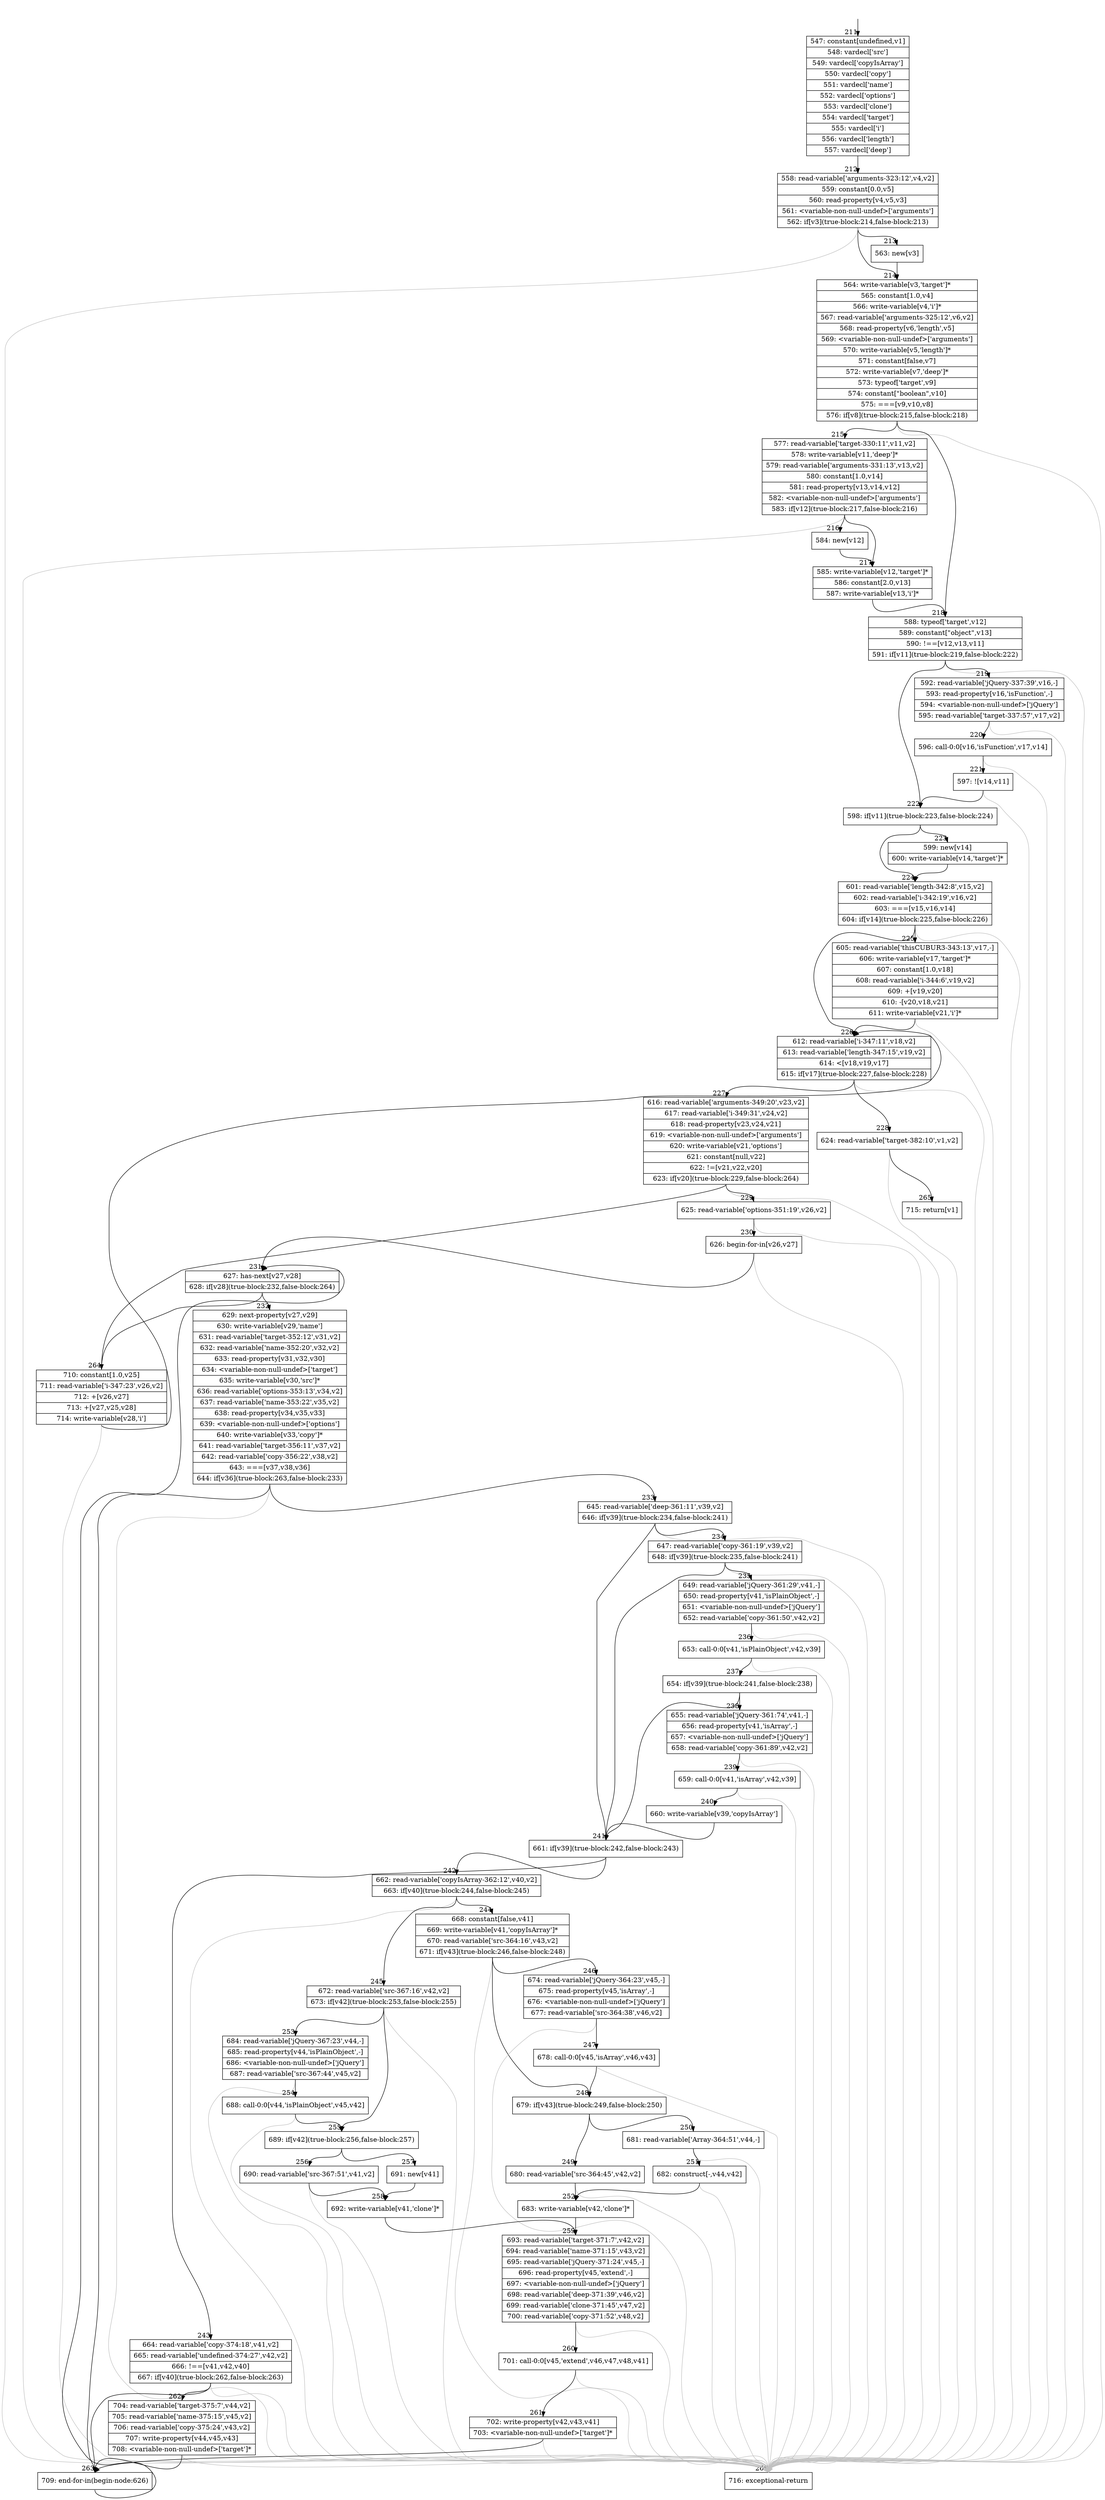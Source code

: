 digraph {
rankdir="TD"
BB_entry20[shape=none,label=""];
BB_entry20 -> BB211 [tailport=s, headport=n, headlabel="    211"]
BB211 [shape=record label="{547: constant[undefined,v1]|548: vardecl['src']|549: vardecl['copyIsArray']|550: vardecl['copy']|551: vardecl['name']|552: vardecl['options']|553: vardecl['clone']|554: vardecl['target']|555: vardecl['i']|556: vardecl['length']|557: vardecl['deep']}" ] 
BB211 -> BB212 [tailport=s, headport=n, headlabel="      212"]
BB212 [shape=record label="{558: read-variable['arguments-323:12',v4,v2]|559: constant[0.0,v5]|560: read-property[v4,v5,v3]|561: \<variable-non-null-undef\>['arguments']|562: if[v3](true-block:214,false-block:213)}" ] 
BB212 -> BB214 [tailport=s, headport=n, headlabel="      214"]
BB212 -> BB213 [tailport=s, headport=n, headlabel="      213"]
BB212 -> BB266 [tailport=s, headport=n, color=gray, headlabel="      266"]
BB213 [shape=record label="{563: new[v3]}" ] 
BB213 -> BB214 [tailport=s, headport=n]
BB214 [shape=record label="{564: write-variable[v3,'target']*|565: constant[1.0,v4]|566: write-variable[v4,'i']*|567: read-variable['arguments-325:12',v6,v2]|568: read-property[v6,'length',v5]|569: \<variable-non-null-undef\>['arguments']|570: write-variable[v5,'length']*|571: constant[false,v7]|572: write-variable[v7,'deep']*|573: typeof['target',v9]|574: constant[\"boolean\",v10]|575: ===[v9,v10,v8]|576: if[v8](true-block:215,false-block:218)}" ] 
BB214 -> BB215 [tailport=s, headport=n, headlabel="      215"]
BB214 -> BB218 [tailport=s, headport=n, headlabel="      218"]
BB214 -> BB266 [tailport=s, headport=n, color=gray]
BB215 [shape=record label="{577: read-variable['target-330:11',v11,v2]|578: write-variable[v11,'deep']*|579: read-variable['arguments-331:13',v13,v2]|580: constant[1.0,v14]|581: read-property[v13,v14,v12]|582: \<variable-non-null-undef\>['arguments']|583: if[v12](true-block:217,false-block:216)}" ] 
BB215 -> BB217 [tailport=s, headport=n, headlabel="      217"]
BB215 -> BB216 [tailport=s, headport=n, headlabel="      216"]
BB215 -> BB266 [tailport=s, headport=n, color=gray]
BB216 [shape=record label="{584: new[v12]}" ] 
BB216 -> BB217 [tailport=s, headport=n]
BB217 [shape=record label="{585: write-variable[v12,'target']*|586: constant[2.0,v13]|587: write-variable[v13,'i']*}" ] 
BB217 -> BB218 [tailport=s, headport=n]
BB218 [shape=record label="{588: typeof['target',v12]|589: constant[\"object\",v13]|590: !==[v12,v13,v11]|591: if[v11](true-block:219,false-block:222)}" ] 
BB218 -> BB222 [tailport=s, headport=n, headlabel="      222"]
BB218 -> BB219 [tailport=s, headport=n, headlabel="      219"]
BB218 -> BB266 [tailport=s, headport=n, color=gray]
BB219 [shape=record label="{592: read-variable['jQuery-337:39',v16,-]|593: read-property[v16,'isFunction',-]|594: \<variable-non-null-undef\>['jQuery']|595: read-variable['target-337:57',v17,v2]}" ] 
BB219 -> BB220 [tailport=s, headport=n, headlabel="      220"]
BB219 -> BB266 [tailport=s, headport=n, color=gray]
BB220 [shape=record label="{596: call-0:0[v16,'isFunction',v17,v14]}" ] 
BB220 -> BB221 [tailport=s, headport=n, headlabel="      221"]
BB220 -> BB266 [tailport=s, headport=n, color=gray]
BB221 [shape=record label="{597: ![v14,v11]}" ] 
BB221 -> BB222 [tailport=s, headport=n]
BB221 -> BB266 [tailport=s, headport=n, color=gray]
BB222 [shape=record label="{598: if[v11](true-block:223,false-block:224)}" ] 
BB222 -> BB223 [tailport=s, headport=n, headlabel="      223"]
BB222 -> BB224 [tailport=s, headport=n, headlabel="      224"]
BB223 [shape=record label="{599: new[v14]|600: write-variable[v14,'target']*}" ] 
BB223 -> BB224 [tailport=s, headport=n]
BB224 [shape=record label="{601: read-variable['length-342:8',v15,v2]|602: read-variable['i-342:19',v16,v2]|603: ===[v15,v16,v14]|604: if[v14](true-block:225,false-block:226)}" ] 
BB224 -> BB225 [tailport=s, headport=n, headlabel="      225"]
BB224 -> BB226 [tailport=s, headport=n, headlabel="      226"]
BB224 -> BB266 [tailport=s, headport=n, color=gray]
BB225 [shape=record label="{605: read-variable['thisCUBUR3-343:13',v17,-]|606: write-variable[v17,'target']*|607: constant[1.0,v18]|608: read-variable['i-344:6',v19,v2]|609: +[v19,v20]|610: -[v20,v18,v21]|611: write-variable[v21,'i']*}" ] 
BB225 -> BB226 [tailport=s, headport=n]
BB225 -> BB266 [tailport=s, headport=n, color=gray]
BB226 [shape=record label="{612: read-variable['i-347:11',v18,v2]|613: read-variable['length-347:15',v19,v2]|614: \<[v18,v19,v17]|615: if[v17](true-block:227,false-block:228)}" ] 
BB226 -> BB227 [tailport=s, headport=n, headlabel="      227"]
BB226 -> BB228 [tailport=s, headport=n, headlabel="      228"]
BB226 -> BB266 [tailport=s, headport=n, color=gray]
BB227 [shape=record label="{616: read-variable['arguments-349:20',v23,v2]|617: read-variable['i-349:31',v24,v2]|618: read-property[v23,v24,v21]|619: \<variable-non-null-undef\>['arguments']|620: write-variable[v21,'options']|621: constant[null,v22]|622: !=[v21,v22,v20]|623: if[v20](true-block:229,false-block:264)}" ] 
BB227 -> BB229 [tailport=s, headport=n, headlabel="      229"]
BB227 -> BB264 [tailport=s, headport=n, headlabel="      264"]
BB227 -> BB266 [tailport=s, headport=n, color=gray]
BB228 [shape=record label="{624: read-variable['target-382:10',v1,v2]}" ] 
BB228 -> BB265 [tailport=s, headport=n, headlabel="      265"]
BB228 -> BB266 [tailport=s, headport=n, color=gray]
BB229 [shape=record label="{625: read-variable['options-351:19',v26,v2]}" ] 
BB229 -> BB230 [tailport=s, headport=n, headlabel="      230"]
BB229 -> BB266 [tailport=s, headport=n, color=gray]
BB230 [shape=record label="{626: begin-for-in[v26,v27]}" ] 
BB230 -> BB231 [tailport=s, headport=n, headlabel="      231"]
BB230 -> BB266 [tailport=s, headport=n, color=gray]
BB231 [shape=record label="{627: has-next[v27,v28]|628: if[v28](true-block:232,false-block:264)}" ] 
BB231 -> BB232 [tailport=s, headport=n, headlabel="      232"]
BB231 -> BB264 [tailport=s, headport=n]
BB232 [shape=record label="{629: next-property[v27,v29]|630: write-variable[v29,'name']|631: read-variable['target-352:12',v31,v2]|632: read-variable['name-352:20',v32,v2]|633: read-property[v31,v32,v30]|634: \<variable-non-null-undef\>['target']|635: write-variable[v30,'src']*|636: read-variable['options-353:13',v34,v2]|637: read-variable['name-353:22',v35,v2]|638: read-property[v34,v35,v33]|639: \<variable-non-null-undef\>['options']|640: write-variable[v33,'copy']*|641: read-variable['target-356:11',v37,v2]|642: read-variable['copy-356:22',v38,v2]|643: ===[v37,v38,v36]|644: if[v36](true-block:263,false-block:233)}" ] 
BB232 -> BB263 [tailport=s, headport=n, headlabel="      263"]
BB232 -> BB233 [tailport=s, headport=n, headlabel="      233"]
BB232 -> BB266 [tailport=s, headport=n, color=gray]
BB233 [shape=record label="{645: read-variable['deep-361:11',v39,v2]|646: if[v39](true-block:234,false-block:241)}" ] 
BB233 -> BB241 [tailport=s, headport=n, headlabel="      241"]
BB233 -> BB234 [tailport=s, headport=n, headlabel="      234"]
BB233 -> BB266 [tailport=s, headport=n, color=gray]
BB234 [shape=record label="{647: read-variable['copy-361:19',v39,v2]|648: if[v39](true-block:235,false-block:241)}" ] 
BB234 -> BB241 [tailport=s, headport=n]
BB234 -> BB235 [tailport=s, headport=n, headlabel="      235"]
BB234 -> BB266 [tailport=s, headport=n, color=gray]
BB235 [shape=record label="{649: read-variable['jQuery-361:29',v41,-]|650: read-property[v41,'isPlainObject',-]|651: \<variable-non-null-undef\>['jQuery']|652: read-variable['copy-361:50',v42,v2]}" ] 
BB235 -> BB236 [tailport=s, headport=n, headlabel="      236"]
BB235 -> BB266 [tailport=s, headport=n, color=gray]
BB236 [shape=record label="{653: call-0:0[v41,'isPlainObject',v42,v39]}" ] 
BB236 -> BB237 [tailport=s, headport=n, headlabel="      237"]
BB236 -> BB266 [tailport=s, headport=n, color=gray]
BB237 [shape=record label="{654: if[v39](true-block:241,false-block:238)}" ] 
BB237 -> BB241 [tailport=s, headport=n]
BB237 -> BB238 [tailport=s, headport=n, headlabel="      238"]
BB238 [shape=record label="{655: read-variable['jQuery-361:74',v41,-]|656: read-property[v41,'isArray',-]|657: \<variable-non-null-undef\>['jQuery']|658: read-variable['copy-361:89',v42,v2]}" ] 
BB238 -> BB239 [tailport=s, headport=n, headlabel="      239"]
BB238 -> BB266 [tailport=s, headport=n, color=gray]
BB239 [shape=record label="{659: call-0:0[v41,'isArray',v42,v39]}" ] 
BB239 -> BB240 [tailport=s, headport=n, headlabel="      240"]
BB239 -> BB266 [tailport=s, headport=n, color=gray]
BB240 [shape=record label="{660: write-variable[v39,'copyIsArray']}" ] 
BB240 -> BB241 [tailport=s, headport=n]
BB241 [shape=record label="{661: if[v39](true-block:242,false-block:243)}" ] 
BB241 -> BB242 [tailport=s, headport=n, headlabel="      242"]
BB241 -> BB243 [tailport=s, headport=n, headlabel="      243"]
BB242 [shape=record label="{662: read-variable['copyIsArray-362:12',v40,v2]|663: if[v40](true-block:244,false-block:245)}" ] 
BB242 -> BB244 [tailport=s, headport=n, headlabel="      244"]
BB242 -> BB245 [tailport=s, headport=n, headlabel="      245"]
BB242 -> BB266 [tailport=s, headport=n, color=gray]
BB243 [shape=record label="{664: read-variable['copy-374:18',v41,v2]|665: read-variable['undefined-374:27',v42,v2]|666: !==[v41,v42,v40]|667: if[v40](true-block:262,false-block:263)}" ] 
BB243 -> BB262 [tailport=s, headport=n, headlabel="      262"]
BB243 -> BB263 [tailport=s, headport=n]
BB243 -> BB266 [tailport=s, headport=n, color=gray]
BB244 [shape=record label="{668: constant[false,v41]|669: write-variable[v41,'copyIsArray']*|670: read-variable['src-364:16',v43,v2]|671: if[v43](true-block:246,false-block:248)}" ] 
BB244 -> BB248 [tailport=s, headport=n, headlabel="      248"]
BB244 -> BB246 [tailport=s, headport=n, headlabel="      246"]
BB244 -> BB266 [tailport=s, headport=n, color=gray]
BB245 [shape=record label="{672: read-variable['src-367:16',v42,v2]|673: if[v42](true-block:253,false-block:255)}" ] 
BB245 -> BB255 [tailport=s, headport=n, headlabel="      255"]
BB245 -> BB253 [tailport=s, headport=n, headlabel="      253"]
BB245 -> BB266 [tailport=s, headport=n, color=gray]
BB246 [shape=record label="{674: read-variable['jQuery-364:23',v45,-]|675: read-property[v45,'isArray',-]|676: \<variable-non-null-undef\>['jQuery']|677: read-variable['src-364:38',v46,v2]}" ] 
BB246 -> BB247 [tailport=s, headport=n, headlabel="      247"]
BB246 -> BB266 [tailport=s, headport=n, color=gray]
BB247 [shape=record label="{678: call-0:0[v45,'isArray',v46,v43]}" ] 
BB247 -> BB248 [tailport=s, headport=n]
BB247 -> BB266 [tailport=s, headport=n, color=gray]
BB248 [shape=record label="{679: if[v43](true-block:249,false-block:250)}" ] 
BB248 -> BB249 [tailport=s, headport=n, headlabel="      249"]
BB248 -> BB250 [tailport=s, headport=n, headlabel="      250"]
BB249 [shape=record label="{680: read-variable['src-364:45',v42,v2]}" ] 
BB249 -> BB252 [tailport=s, headport=n, headlabel="      252"]
BB249 -> BB266 [tailport=s, headport=n, color=gray]
BB250 [shape=record label="{681: read-variable['Array-364:51',v44,-]}" ] 
BB250 -> BB251 [tailport=s, headport=n, headlabel="      251"]
BB250 -> BB266 [tailport=s, headport=n, color=gray]
BB251 [shape=record label="{682: construct[-,v44,v42]}" ] 
BB251 -> BB252 [tailport=s, headport=n]
BB251 -> BB266 [tailport=s, headport=n, color=gray]
BB252 [shape=record label="{683: write-variable[v42,'clone']*}" ] 
BB252 -> BB259 [tailport=s, headport=n, headlabel="      259"]
BB253 [shape=record label="{684: read-variable['jQuery-367:23',v44,-]|685: read-property[v44,'isPlainObject',-]|686: \<variable-non-null-undef\>['jQuery']|687: read-variable['src-367:44',v45,v2]}" ] 
BB253 -> BB254 [tailport=s, headport=n, headlabel="      254"]
BB253 -> BB266 [tailport=s, headport=n, color=gray]
BB254 [shape=record label="{688: call-0:0[v44,'isPlainObject',v45,v42]}" ] 
BB254 -> BB255 [tailport=s, headport=n]
BB254 -> BB266 [tailport=s, headport=n, color=gray]
BB255 [shape=record label="{689: if[v42](true-block:256,false-block:257)}" ] 
BB255 -> BB256 [tailport=s, headport=n, headlabel="      256"]
BB255 -> BB257 [tailport=s, headport=n, headlabel="      257"]
BB256 [shape=record label="{690: read-variable['src-367:51',v41,v2]}" ] 
BB256 -> BB258 [tailport=s, headport=n, headlabel="      258"]
BB256 -> BB266 [tailport=s, headport=n, color=gray]
BB257 [shape=record label="{691: new[v41]}" ] 
BB257 -> BB258 [tailport=s, headport=n]
BB258 [shape=record label="{692: write-variable[v41,'clone']*}" ] 
BB258 -> BB259 [tailport=s, headport=n]
BB259 [shape=record label="{693: read-variable['target-371:7',v42,v2]|694: read-variable['name-371:15',v43,v2]|695: read-variable['jQuery-371:24',v45,-]|696: read-property[v45,'extend',-]|697: \<variable-non-null-undef\>['jQuery']|698: read-variable['deep-371:39',v46,v2]|699: read-variable['clone-371:45',v47,v2]|700: read-variable['copy-371:52',v48,v2]}" ] 
BB259 -> BB260 [tailport=s, headport=n, headlabel="      260"]
BB259 -> BB266 [tailport=s, headport=n, color=gray]
BB260 [shape=record label="{701: call-0:0[v45,'extend',v46,v47,v48,v41]}" ] 
BB260 -> BB261 [tailport=s, headport=n, headlabel="      261"]
BB260 -> BB266 [tailport=s, headport=n, color=gray]
BB261 [shape=record label="{702: write-property[v42,v43,v41]|703: \<variable-non-null-undef\>['target']*}" ] 
BB261 -> BB263 [tailport=s, headport=n]
BB261 -> BB266 [tailport=s, headport=n, color=gray]
BB262 [shape=record label="{704: read-variable['target-375:7',v44,v2]|705: read-variable['name-375:15',v45,v2]|706: read-variable['copy-375:24',v43,v2]|707: write-property[v44,v45,v43]|708: \<variable-non-null-undef\>['target']*}" ] 
BB262 -> BB263 [tailport=s, headport=n]
BB262 -> BB266 [tailport=s, headport=n, color=gray]
BB263 [shape=record label="{709: end-for-in(begin-node:626)}" ] 
BB263 -> BB231 [tailport=s, headport=n]
BB264 [shape=record label="{710: constant[1.0,v25]|711: read-variable['i-347:23',v26,v2]|712: +[v26,v27]|713: +[v27,v25,v28]|714: write-variable[v28,'i']}" ] 
BB264 -> BB226 [tailport=s, headport=n]
BB264 -> BB266 [tailport=s, headport=n, color=gray]
BB265 [shape=record label="{715: return[v1]}" ] 
BB266 [shape=record label="{716: exceptional-return}" ] 
}
